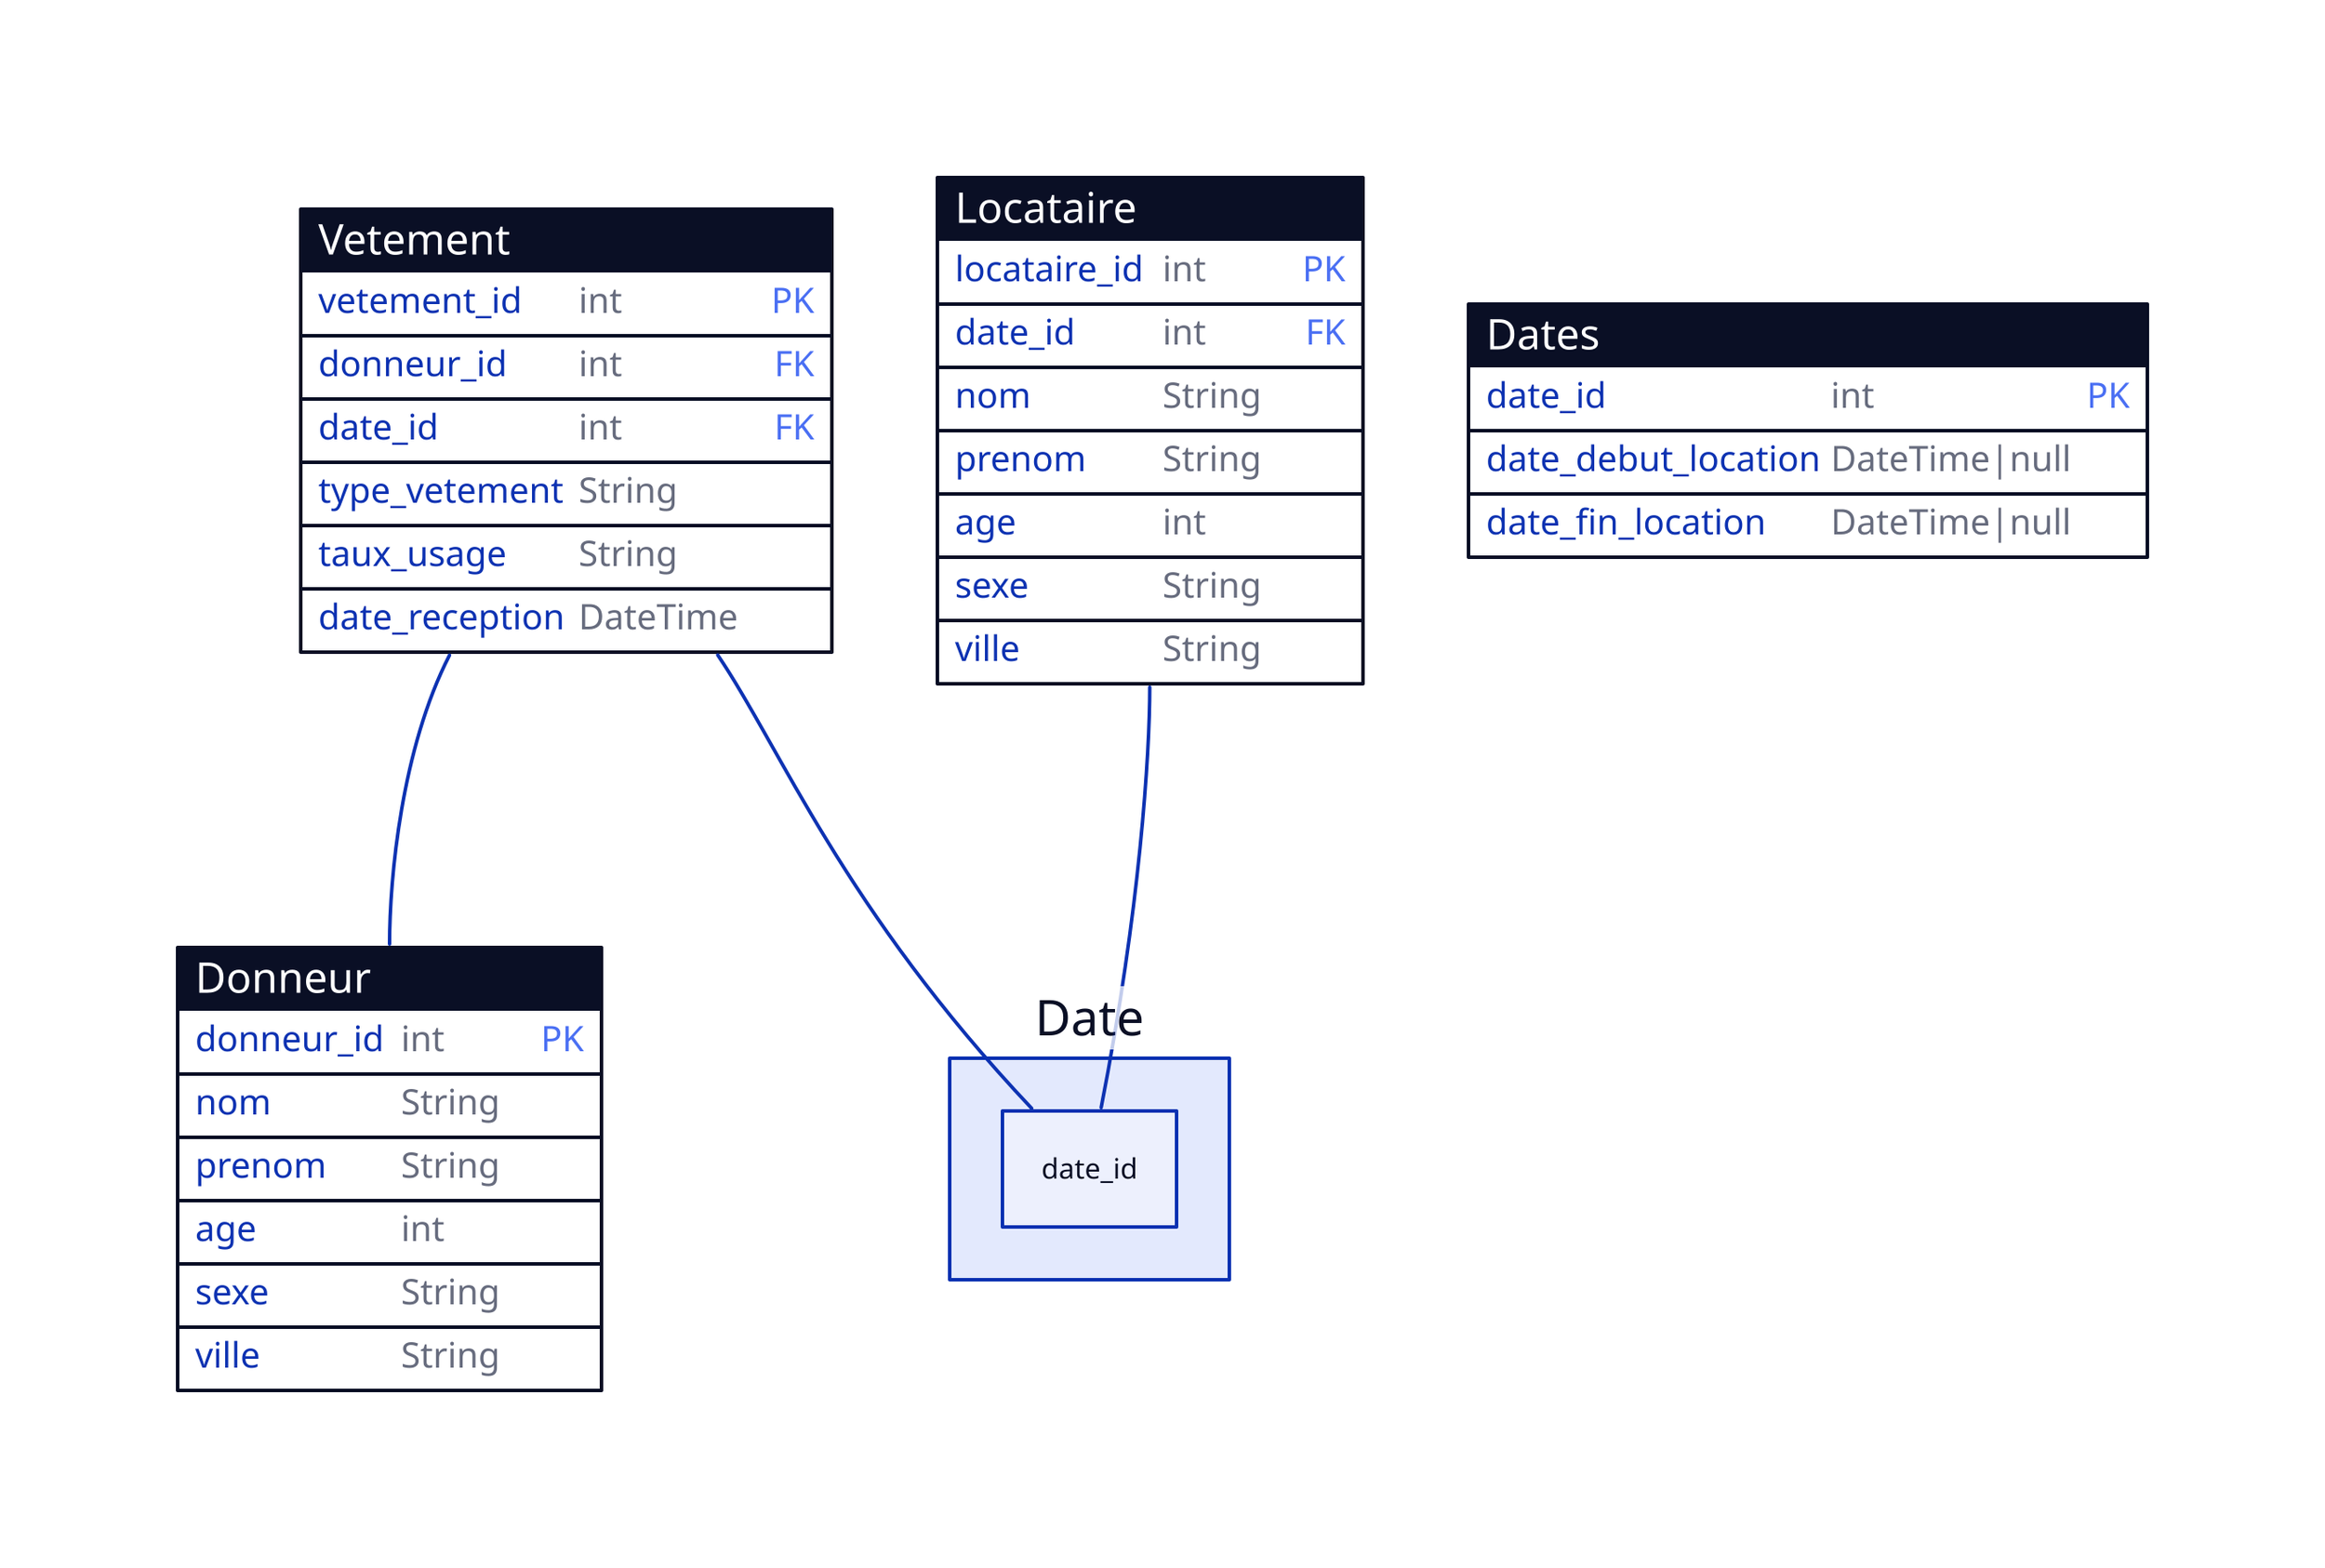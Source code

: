 # Location vêtements

Vetement: {
  shape: sql_table
  vetement_id: int {constraint: primary_key}
  donneur_id: int {constraint: foreign_key}
  date_id: int {constraint: foreign_key}
  type_vetement: String
  taux_usage: String
  date_reception: DateTime
}

Donneur: {
  shape: sql_table
  donneur_id: int {constraint: primary_key}
  nom: String
  prenom: String
  age: int
  sexe: String
  ville: String
}

Locataire: {
  shape: sql_table
  locataire_id: int {constraint: primary_key}
  date_id: int {constraint: foreign_key}
  nom: String
  prenom: String
  age: int
  sexe: String
  ville: String
}

Dates: {
  shape: sql_table
  date_id: int {constraint: primary_key}
  date_debut_location: DateTime|null
  date_fin_location: DateTime|null
}

Vetement.donneur_id -- Donneur.donneur_id

Vetement.date_id -- Date.date_id
Locataire.date_id -- Date.date_id
